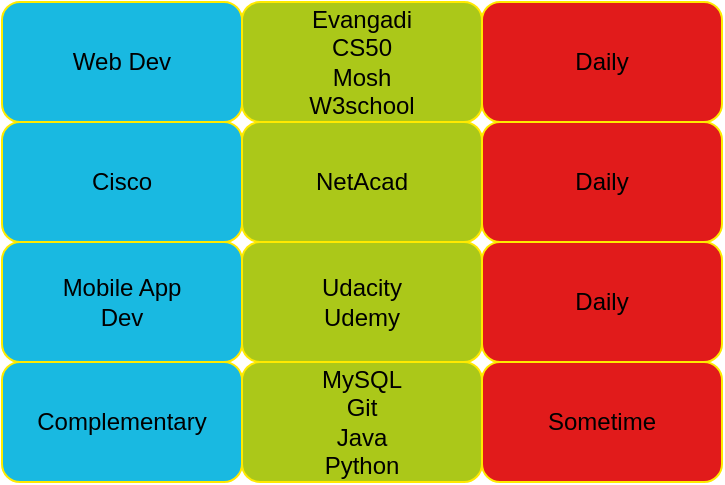 <mxfile version="24.6.0" type="github">
  <diagram name="Page-1" id="lIKkFzmbyPZZuSCoksHa">
    <mxGraphModel dx="1290" dy="557" grid="1" gridSize="10" guides="1" tooltips="1" connect="1" arrows="1" fold="1" page="1" pageScale="1" pageWidth="827" pageHeight="1169" math="0" shadow="0">
      <root>
        <mxCell id="0" />
        <mxCell id="1" parent="0" />
        <mxCell id="DzwTz-I_VmQ2VHVYOHJR-1" value="Web Dev" style="rounded=1;whiteSpace=wrap;html=1;fillColor=#19B9E1;strokeColor=#FFEA00;" vertex="1" parent="1">
          <mxGeometry x="240" y="70" width="120" height="60" as="geometry" />
        </mxCell>
        <mxCell id="DzwTz-I_VmQ2VHVYOHJR-2" value="Udacity&lt;div&gt;Udemy&lt;/div&gt;" style="rounded=1;whiteSpace=wrap;html=1;fillColor=#ABC819;strokeColor=#FFEA00;" vertex="1" parent="1">
          <mxGeometry x="360" y="190" width="120" height="60" as="geometry" />
        </mxCell>
        <mxCell id="DzwTz-I_VmQ2VHVYOHJR-3" value="Cisco" style="rounded=1;whiteSpace=wrap;html=1;fillColor=#19B9E1;strokeColor=#FFEA00;" vertex="1" parent="1">
          <mxGeometry x="240" y="130" width="120" height="60" as="geometry" />
        </mxCell>
        <mxCell id="DzwTz-I_VmQ2VHVYOHJR-4" value="NetAcad" style="rounded=1;whiteSpace=wrap;html=1;fillColor=#ABC819;strokeColor=#FFEA00;" vertex="1" parent="1">
          <mxGeometry x="360" y="130" width="120" height="60" as="geometry" />
        </mxCell>
        <mxCell id="DzwTz-I_VmQ2VHVYOHJR-6" value="Evangadi&lt;br&gt;CS50&lt;br&gt;Mosh&lt;br&gt;W3school" style="rounded=1;whiteSpace=wrap;html=1;fillColor=#ABC819;strokeColor=#FFEA00;" vertex="1" parent="1">
          <mxGeometry x="360" y="70" width="120" height="60" as="geometry" />
        </mxCell>
        <mxCell id="DzwTz-I_VmQ2VHVYOHJR-7" value="Mobile App&lt;div&gt;Dev&lt;/div&gt;" style="rounded=1;whiteSpace=wrap;html=1;fillColor=#19B9E1;strokeColor=#FFEA00;" vertex="1" parent="1">
          <mxGeometry x="240" y="190" width="120" height="60" as="geometry" />
        </mxCell>
        <mxCell id="DzwTz-I_VmQ2VHVYOHJR-10" value="MySQL&lt;div&gt;Git&lt;/div&gt;&lt;div&gt;Java&lt;/div&gt;&lt;div&gt;Python&lt;/div&gt;" style="rounded=1;whiteSpace=wrap;html=1;fillColor=#ABC819;strokeColor=#FFEA00;" vertex="1" parent="1">
          <mxGeometry x="360" y="250" width="120" height="60" as="geometry" />
        </mxCell>
        <mxCell id="DzwTz-I_VmQ2VHVYOHJR-11" value="Complementary" style="rounded=1;whiteSpace=wrap;html=1;fillColor=#19B9E1;strokeColor=#FFEA00;" vertex="1" parent="1">
          <mxGeometry x="240" y="250" width="120" height="60" as="geometry" />
        </mxCell>
        <mxCell id="DzwTz-I_VmQ2VHVYOHJR-12" value="Daily" style="rounded=1;whiteSpace=wrap;html=1;fillColor=#E11B1B;strokeColor=#FFEA00;" vertex="1" parent="1">
          <mxGeometry x="480" y="190" width="120" height="60" as="geometry" />
        </mxCell>
        <mxCell id="DzwTz-I_VmQ2VHVYOHJR-13" value="Daily" style="rounded=1;whiteSpace=wrap;html=1;fillColor=#E11B1B;strokeColor=#FFEA00;" vertex="1" parent="1">
          <mxGeometry x="480" y="130" width="120" height="60" as="geometry" />
        </mxCell>
        <mxCell id="DzwTz-I_VmQ2VHVYOHJR-14" value="Daily" style="rounded=1;whiteSpace=wrap;html=1;fillColor=#E11B1B;strokeColor=#FFEA00;" vertex="1" parent="1">
          <mxGeometry x="480" y="70" width="120" height="60" as="geometry" />
        </mxCell>
        <mxCell id="DzwTz-I_VmQ2VHVYOHJR-15" value="Sometime" style="rounded=1;whiteSpace=wrap;html=1;fillColor=#E11B1B;strokeColor=#FFEA00;" vertex="1" parent="1">
          <mxGeometry x="480" y="250" width="120" height="60" as="geometry" />
        </mxCell>
      </root>
    </mxGraphModel>
  </diagram>
</mxfile>
